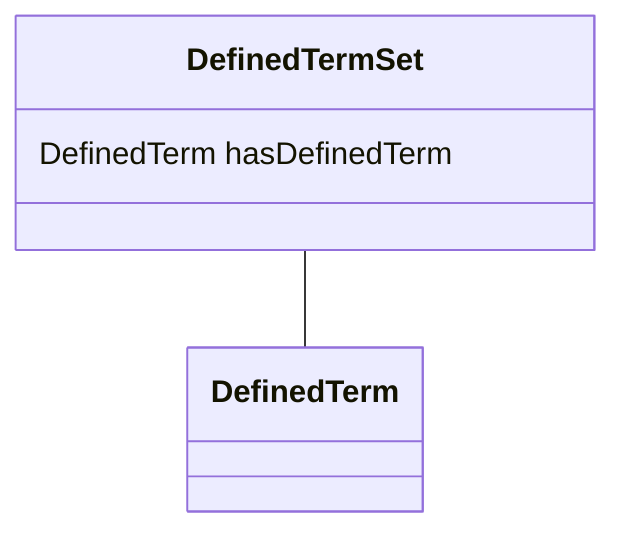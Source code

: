 classDiagram
  DefinedTermSet -- DefinedTerm


class DefinedTermSet {

  DefinedTerm hasDefinedTerm

 }